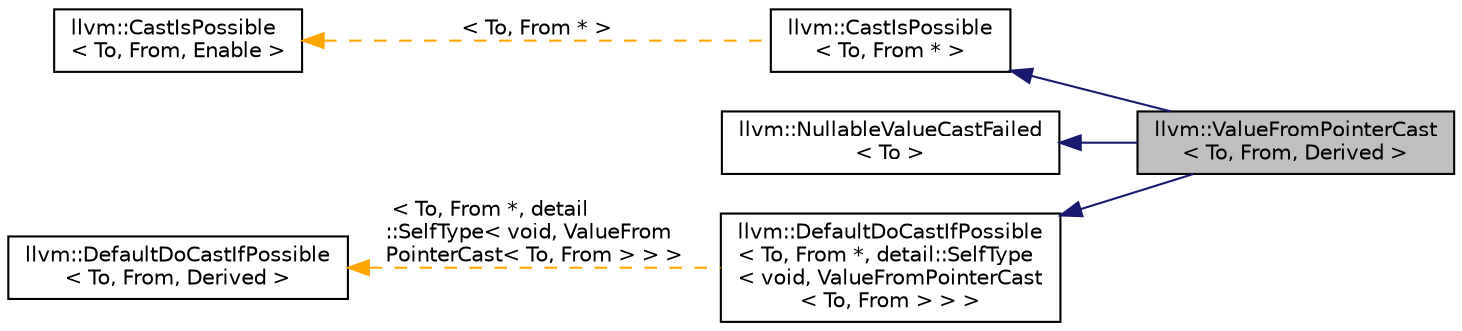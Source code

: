 digraph "llvm::ValueFromPointerCast&lt; To, From, Derived &gt;"
{
 // LATEX_PDF_SIZE
  bgcolor="transparent";
  edge [fontname="Helvetica",fontsize="10",labelfontname="Helvetica",labelfontsize="10"];
  node [fontname="Helvetica",fontsize="10",shape=record];
  rankdir="LR";
  Node1 [label="llvm::ValueFromPointerCast\l\< To, From, Derived \>",height=0.2,width=0.4,color="black", fillcolor="grey75", style="filled", fontcolor="black",tooltip="This cast trait provides casting for the specific case of casting to a value-typed object from a poin..."];
  Node2 -> Node1 [dir="back",color="midnightblue",fontsize="10",style="solid",fontname="Helvetica"];
  Node2 [label="llvm::CastIsPossible\l\< To, From * \>",height=0.2,width=0.4,color="black",URL="$structllvm_1_1CastIsPossible.html",tooltip=" "];
  Node3 -> Node2 [dir="back",color="orange",fontsize="10",style="dashed",label=" \< To, From * \>" ,fontname="Helvetica"];
  Node3 [label="llvm::CastIsPossible\l\< To, From, Enable \>",height=0.2,width=0.4,color="black",URL="$structllvm_1_1CastIsPossible.html",tooltip="This struct provides a way to check if a given cast is possible."];
  Node4 -> Node1 [dir="back",color="midnightblue",fontsize="10",style="solid",fontname="Helvetica"];
  Node4 [label="llvm::NullableValueCastFailed\l\< To \>",height=0.2,width=0.4,color="black",URL="$structllvm_1_1NullableValueCastFailed.html",tooltip="All of these cast traits are meant to be implementations for useful casts that users may want to use ..."];
  Node5 -> Node1 [dir="back",color="midnightblue",fontsize="10",style="solid",fontname="Helvetica"];
  Node5 [label="llvm::DefaultDoCastIfPossible\l\< To, From *, detail::SelfType\l\< void, ValueFromPointerCast\l\< To, From \> \> \>",height=0.2,width=0.4,color="black",URL="$structllvm_1_1DefaultDoCastIfPossible.html",tooltip=" "];
  Node6 -> Node5 [dir="back",color="orange",fontsize="10",style="dashed",label=" \< To, From *, detail\l::SelfType\< void, ValueFrom\lPointerCast\< To, From \> \> \>" ,fontname="Helvetica"];
  Node6 [label="llvm::DefaultDoCastIfPossible\l\< To, From, Derived \>",height=0.2,width=0.4,color="black",URL="$structllvm_1_1DefaultDoCastIfPossible.html",tooltip="This cast trait just provides the default implementation of doCastIfPossible to make CastInfo special..."];
}
